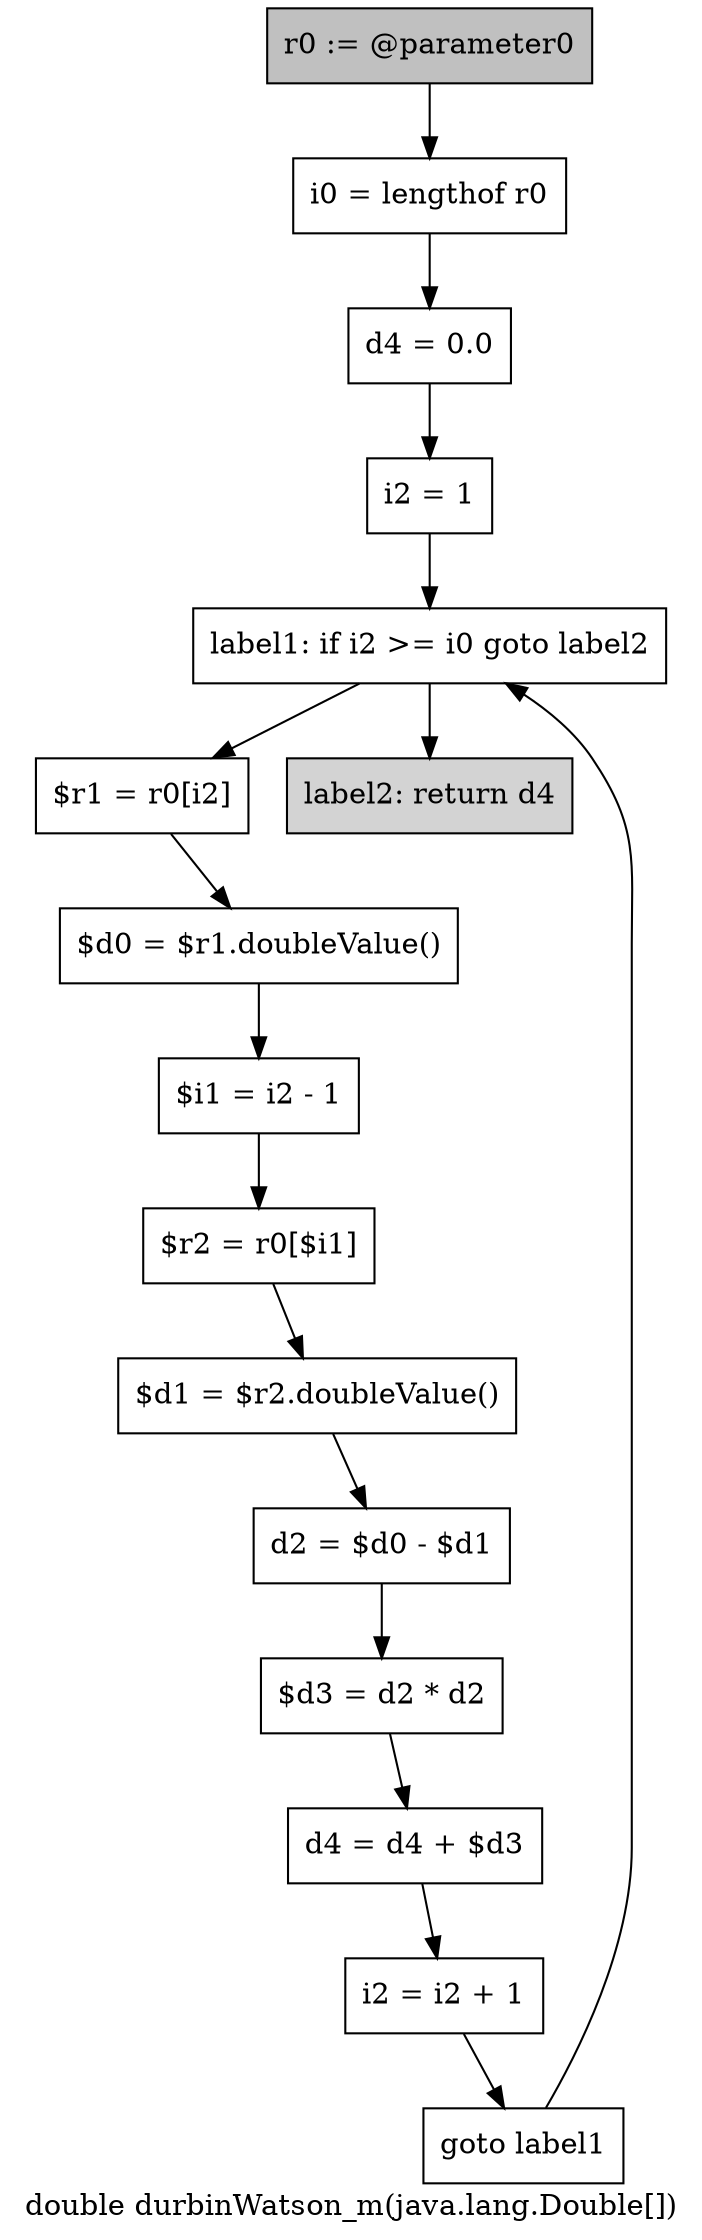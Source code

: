 digraph "double durbinWatson_m(java.lang.Double[])" {
    label="double durbinWatson_m(java.lang.Double[])";
    node [shape=box];
    "0" [style=filled,fillcolor=gray,label="r0 := @parameter0",];
    "1" [label="i0 = lengthof r0",];
    "0"->"1";
    "2" [label="d4 = 0.0",];
    "1"->"2";
    "3" [label="i2 = 1",];
    "2"->"3";
    "4" [label="label1: if i2 >= i0 goto label2",];
    "3"->"4";
    "5" [label="$r1 = r0[i2]",];
    "4"->"5";
    "15" [style=filled,fillcolor=lightgray,label="label2: return d4",];
    "4"->"15";
    "6" [label="$d0 = $r1.doubleValue()",];
    "5"->"6";
    "7" [label="$i1 = i2 - 1",];
    "6"->"7";
    "8" [label="$r2 = r0[$i1]",];
    "7"->"8";
    "9" [label="$d1 = $r2.doubleValue()",];
    "8"->"9";
    "10" [label="d2 = $d0 - $d1",];
    "9"->"10";
    "11" [label="$d3 = d2 * d2",];
    "10"->"11";
    "12" [label="d4 = d4 + $d3",];
    "11"->"12";
    "13" [label="i2 = i2 + 1",];
    "12"->"13";
    "14" [label="goto label1",];
    "13"->"14";
    "14"->"4";
}
